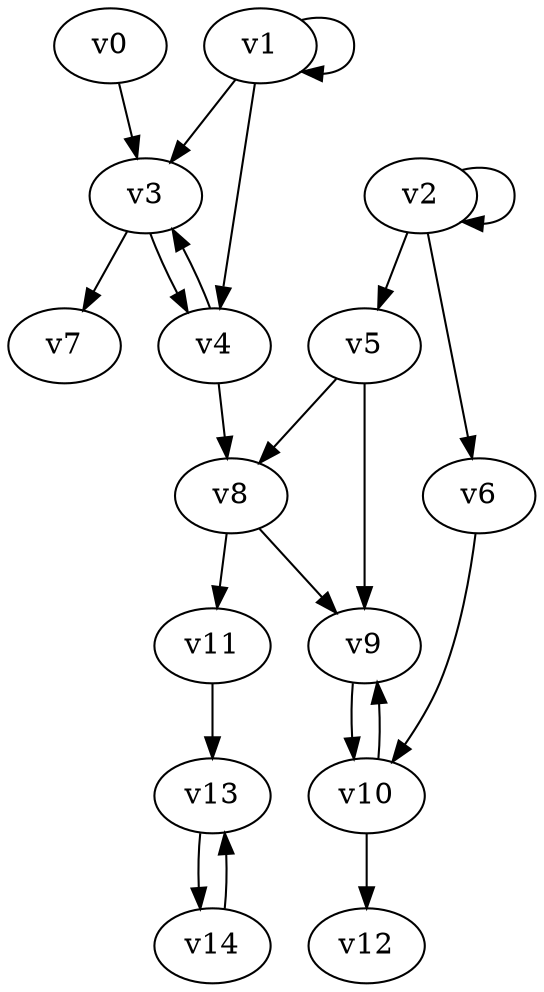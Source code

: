 digraph InteractionGraph {


    v0 -> v3;
    v1 -> v1;
    v1 -> v3;
    v1 -> v4;
    v10 -> v12;
    v10 -> v9;
    v11 -> v13;
    v13 -> v14;
    v14 -> v13;
    v2 -> v2;
    v2 -> v5;
    v2 -> v6;
    v3 -> v4;
    v3 -> v7;
    v4 -> v3;
    v4 -> v8;
    v5 -> v8;
    v5 -> v9;
    v6 -> v10;
    v8 -> v11;
    v8 -> v9;
    v9 -> v10;

}
